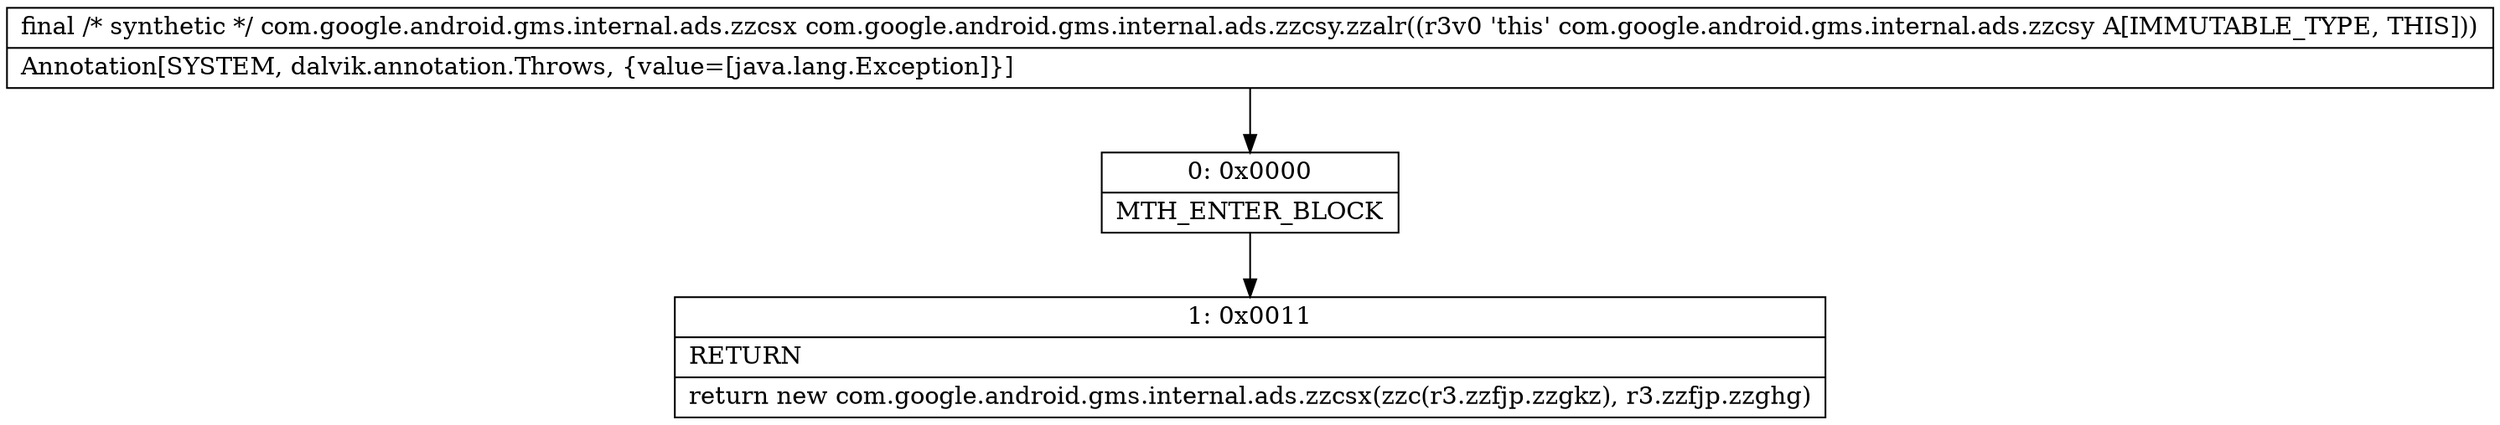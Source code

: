 digraph "CFG forcom.google.android.gms.internal.ads.zzcsy.zzalr()Lcom\/google\/android\/gms\/internal\/ads\/zzcsx;" {
Node_0 [shape=record,label="{0\:\ 0x0000|MTH_ENTER_BLOCK\l}"];
Node_1 [shape=record,label="{1\:\ 0x0011|RETURN\l|return new com.google.android.gms.internal.ads.zzcsx(zzc(r3.zzfjp.zzgkz), r3.zzfjp.zzghg)\l}"];
MethodNode[shape=record,label="{final \/* synthetic *\/ com.google.android.gms.internal.ads.zzcsx com.google.android.gms.internal.ads.zzcsy.zzalr((r3v0 'this' com.google.android.gms.internal.ads.zzcsy A[IMMUTABLE_TYPE, THIS]))  | Annotation[SYSTEM, dalvik.annotation.Throws, \{value=[java.lang.Exception]\}]\l}"];
MethodNode -> Node_0;
Node_0 -> Node_1;
}

